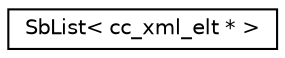 digraph "Graphical Class Hierarchy"
{
 // LATEX_PDF_SIZE
  edge [fontname="Helvetica",fontsize="10",labelfontname="Helvetica",labelfontsize="10"];
  node [fontname="Helvetica",fontsize="10",shape=record];
  rankdir="LR";
  Node0 [label="SbList\< cc_xml_elt * \>",height=0.2,width=0.4,color="black", fillcolor="white", style="filled",URL="$classSbList.html",tooltip=" "];
}
